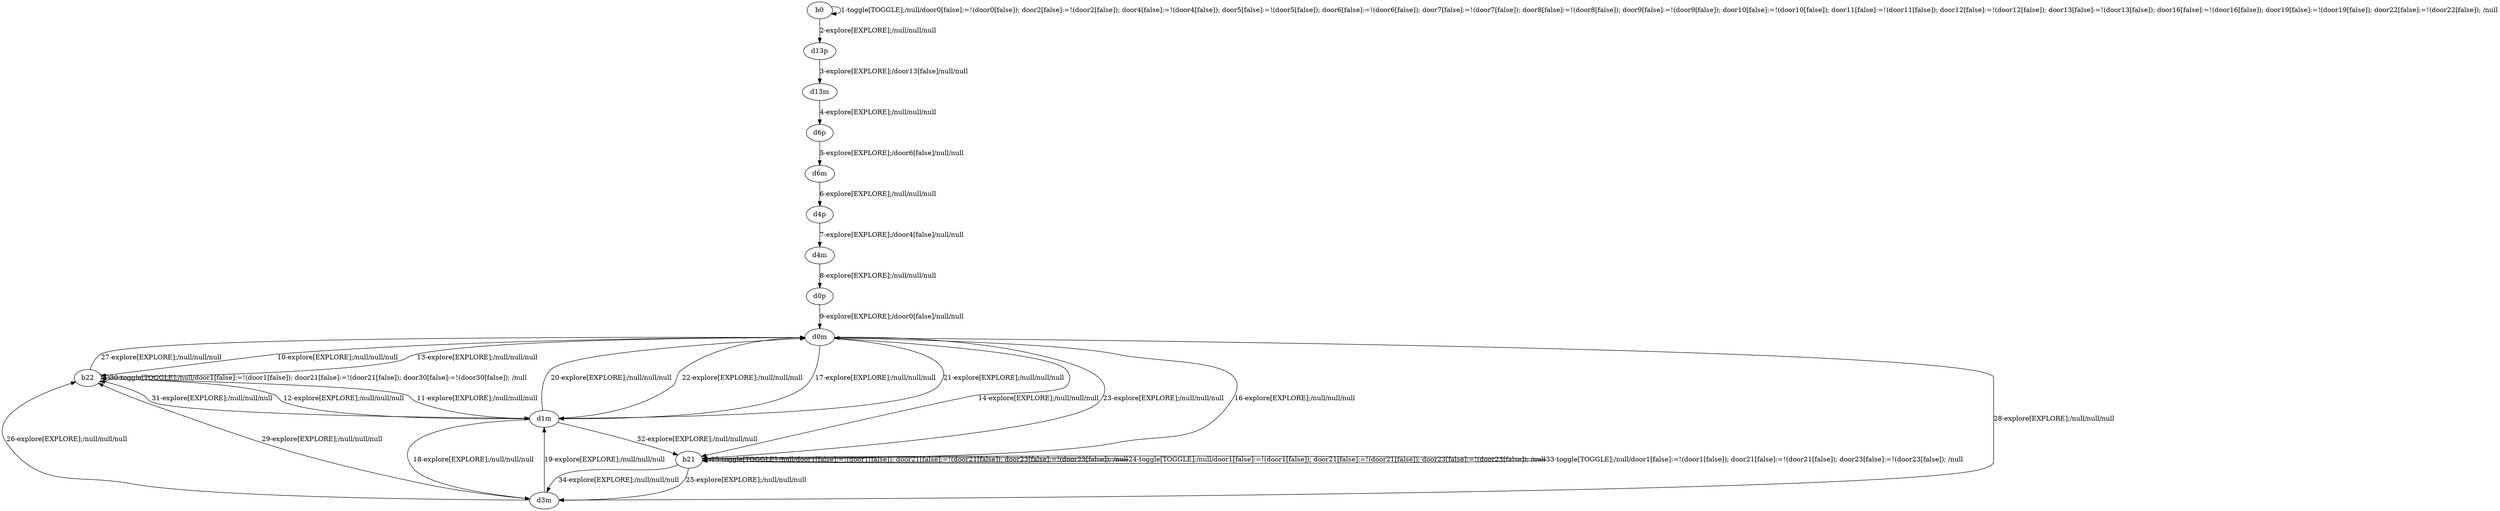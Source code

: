 # Total number of goals covered by this test: 1
# b21 --> d0m

digraph g {
"b0" -> "b0" [label = "1-toggle[TOGGLE];/null/door0[false]:=!(door0[false]); door2[false]:=!(door2[false]); door4[false]:=!(door4[false]); door5[false]:=!(door5[false]); door6[false]:=!(door6[false]); door7[false]:=!(door7[false]); door8[false]:=!(door8[false]); door9[false]:=!(door9[false]); door10[false]:=!(door10[false]); door11[false]:=!(door11[false]); door12[false]:=!(door12[false]); door13[false]:=!(door13[false]); door16[false]:=!(door16[false]); door19[false]:=!(door19[false]); door22[false]:=!(door22[false]); /null"];
"b0" -> "d13p" [label = "2-explore[EXPLORE];/null/null/null"];
"d13p" -> "d13m" [label = "3-explore[EXPLORE];/door13[false]/null/null"];
"d13m" -> "d6p" [label = "4-explore[EXPLORE];/null/null/null"];
"d6p" -> "d6m" [label = "5-explore[EXPLORE];/door6[false]/null/null"];
"d6m" -> "d4p" [label = "6-explore[EXPLORE];/null/null/null"];
"d4p" -> "d4m" [label = "7-explore[EXPLORE];/door4[false]/null/null"];
"d4m" -> "d0p" [label = "8-explore[EXPLORE];/null/null/null"];
"d0p" -> "d0m" [label = "9-explore[EXPLORE];/door0[false]/null/null"];
"d0m" -> "b22" [label = "10-explore[EXPLORE];/null/null/null"];
"b22" -> "d1m" [label = "11-explore[EXPLORE];/null/null/null"];
"d1m" -> "b22" [label = "12-explore[EXPLORE];/null/null/null"];
"b22" -> "d0m" [label = "13-explore[EXPLORE];/null/null/null"];
"d0m" -> "b21" [label = "14-explore[EXPLORE];/null/null/null"];
"b21" -> "b21" [label = "15-toggle[TOGGLE];/null/door1[false]:=!(door1[false]); door21[false]:=!(door21[false]); door23[false]:=!(door23[false]); /null"];
"b21" -> "d0m" [label = "16-explore[EXPLORE];/null/null/null"];
"d0m" -> "d1m" [label = "17-explore[EXPLORE];/null/null/null"];
"d1m" -> "d3m" [label = "18-explore[EXPLORE];/null/null/null"];
"d3m" -> "d1m" [label = "19-explore[EXPLORE];/null/null/null"];
"d1m" -> "d0m" [label = "20-explore[EXPLORE];/null/null/null"];
"d0m" -> "d1m" [label = "21-explore[EXPLORE];/null/null/null"];
"d1m" -> "d0m" [label = "22-explore[EXPLORE];/null/null/null"];
"d0m" -> "b21" [label = "23-explore[EXPLORE];/null/null/null"];
"b21" -> "b21" [label = "24-toggle[TOGGLE];/null/door1[false]:=!(door1[false]); door21[false]:=!(door21[false]); door23[false]:=!(door23[false]); /null"];
"b21" -> "d3m" [label = "25-explore[EXPLORE];/null/null/null"];
"d3m" -> "b22" [label = "26-explore[EXPLORE];/null/null/null"];
"b22" -> "d0m" [label = "27-explore[EXPLORE];/null/null/null"];
"d0m" -> "d3m" [label = "28-explore[EXPLORE];/null/null/null"];
"d3m" -> "b22" [label = "29-explore[EXPLORE];/null/null/null"];
"b22" -> "b22" [label = "30-toggle[TOGGLE];/null/door1[false]:=!(door1[false]); door21[false]:=!(door21[false]); door30[false]:=!(door30[false]); /null"];
"b22" -> "d1m" [label = "31-explore[EXPLORE];/null/null/null"];
"d1m" -> "b21" [label = "32-explore[EXPLORE];/null/null/null"];
"b21" -> "b21" [label = "33-toggle[TOGGLE];/null/door1[false]:=!(door1[false]); door21[false]:=!(door21[false]); door23[false]:=!(door23[false]); /null"];
"b21" -> "d3m" [label = "34-explore[EXPLORE];/null/null/null"];
}